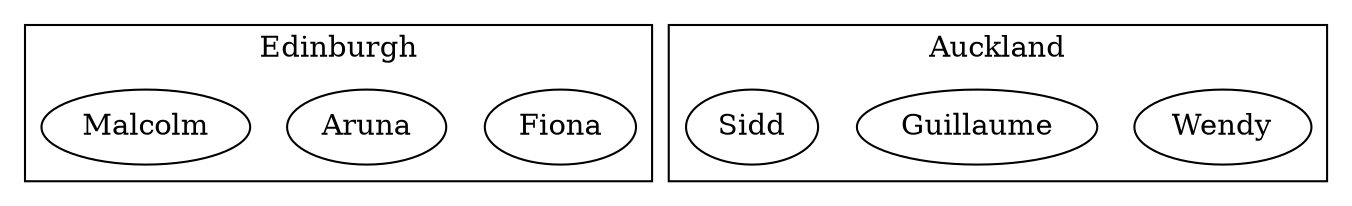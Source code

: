 digraph G {

        subgraph cluster_Edinburgh {
            label="Edinburgh"
            "Fiona"
            "Aruna"
            "Malcolm"
        }
        subgraph cluster_Auckland {
            label="Auckland"
            "Wendy"
            "Guillaume"
            "Sidd"
        }
}